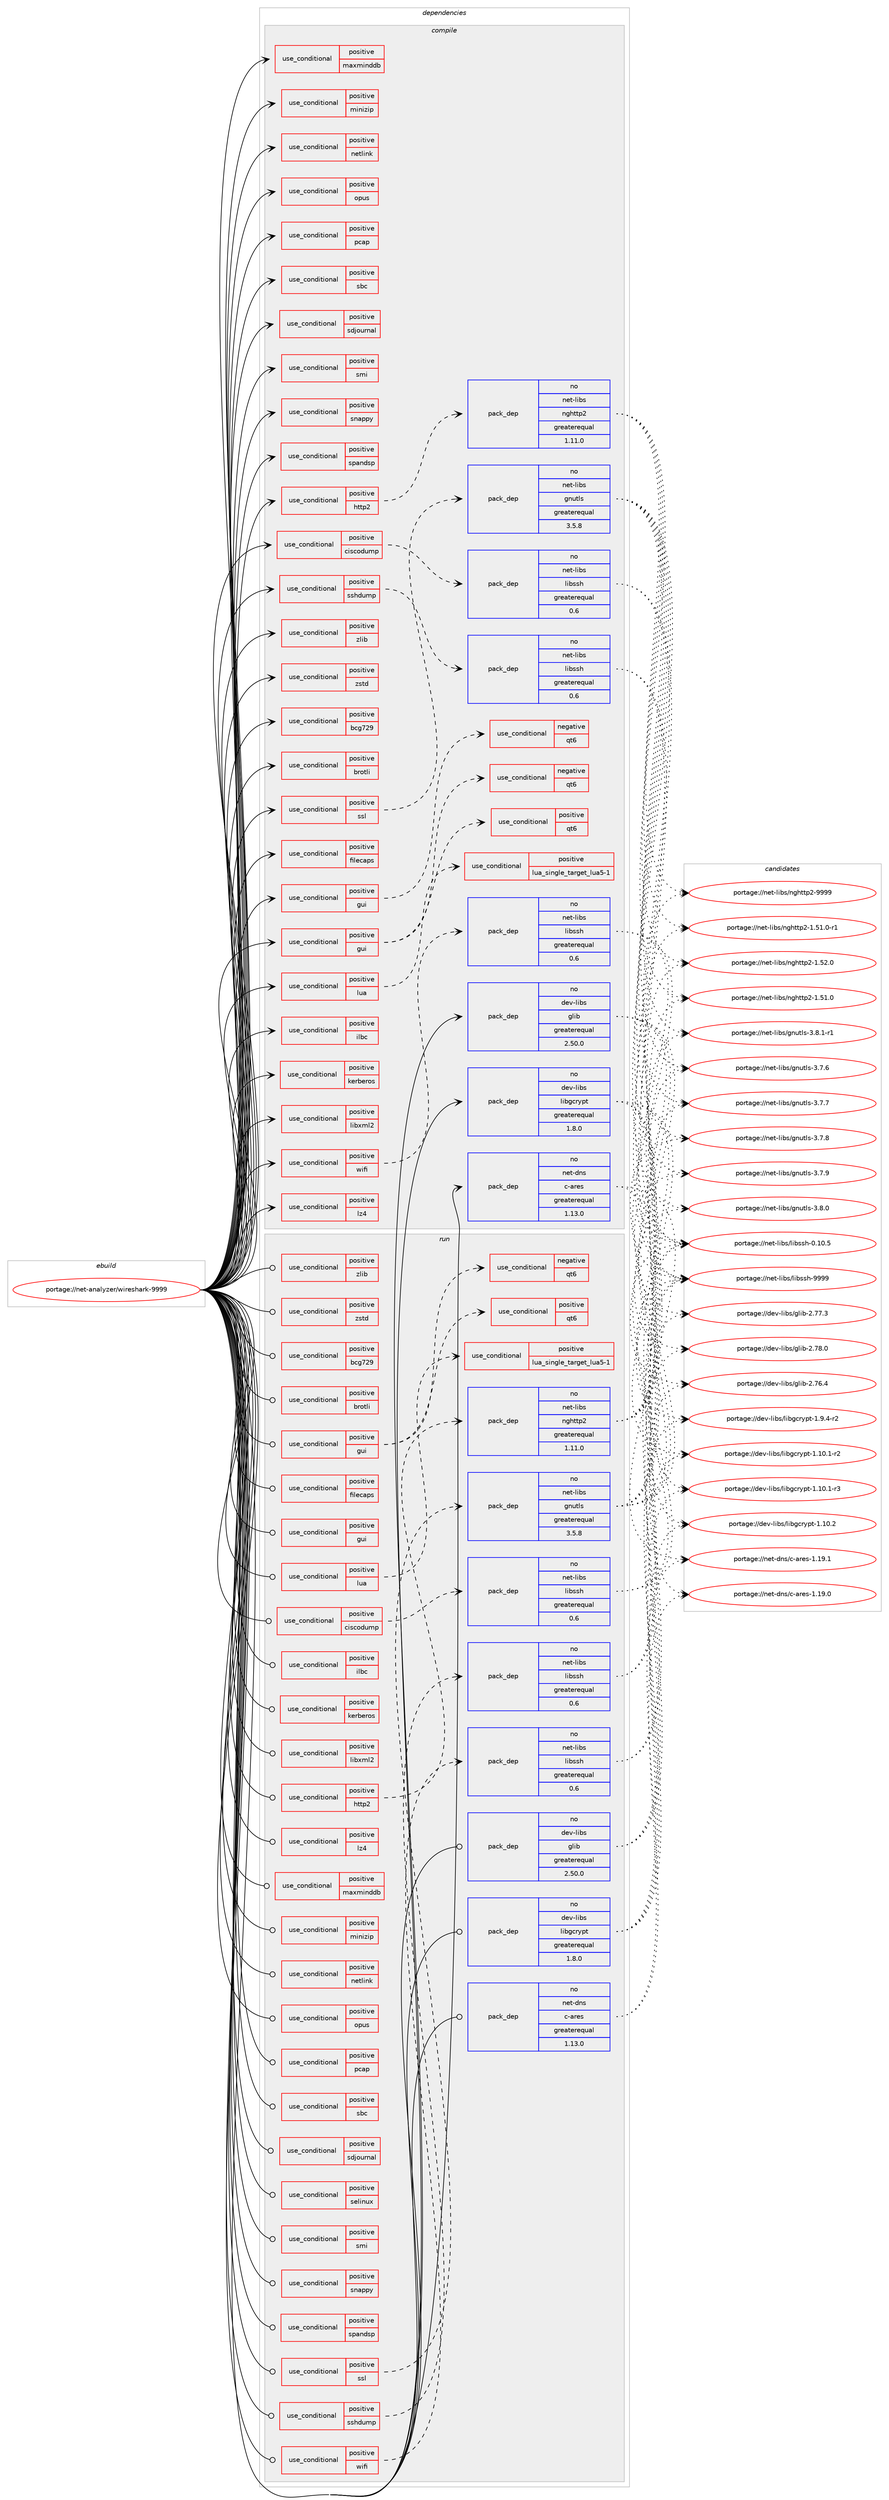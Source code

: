 digraph prolog {

# *************
# Graph options
# *************

newrank=true;
concentrate=true;
compound=true;
graph [rankdir=LR,fontname=Helvetica,fontsize=10,ranksep=1.5];#, ranksep=2.5, nodesep=0.2];
edge  [arrowhead=vee];
node  [fontname=Helvetica,fontsize=10];

# **********
# The ebuild
# **********

subgraph cluster_leftcol {
color=gray;
rank=same;
label=<<i>ebuild</i>>;
id [label="portage://net-analyzer/wireshark-9999", color=red, width=4, href="../net-analyzer/wireshark-9999.svg"];
}

# ****************
# The dependencies
# ****************

subgraph cluster_midcol {
color=gray;
label=<<i>dependencies</i>>;
subgraph cluster_compile {
fillcolor="#eeeeee";
style=filled;
label=<<i>compile</i>>;
subgraph cond1 {
dependency1 [label=<<TABLE BORDER="0" CELLBORDER="1" CELLSPACING="0" CELLPADDING="4"><TR><TD ROWSPAN="3" CELLPADDING="10">use_conditional</TD></TR><TR><TD>positive</TD></TR><TR><TD>bcg729</TD></TR></TABLE>>, shape=none, color=red];
# *** BEGIN UNKNOWN DEPENDENCY TYPE (TODO) ***
# dependency1 -> package_dependency(portage://net-analyzer/wireshark-9999,install,no,media-libs,bcg729,none,[,,],[],[])
# *** END UNKNOWN DEPENDENCY TYPE (TODO) ***

}
id:e -> dependency1:w [weight=20,style="solid",arrowhead="vee"];
subgraph cond2 {
dependency2 [label=<<TABLE BORDER="0" CELLBORDER="1" CELLSPACING="0" CELLPADDING="4"><TR><TD ROWSPAN="3" CELLPADDING="10">use_conditional</TD></TR><TR><TD>positive</TD></TR><TR><TD>brotli</TD></TR></TABLE>>, shape=none, color=red];
# *** BEGIN UNKNOWN DEPENDENCY TYPE (TODO) ***
# dependency2 -> package_dependency(portage://net-analyzer/wireshark-9999,install,no,app-arch,brotli,none,[,,],any_same_slot,[])
# *** END UNKNOWN DEPENDENCY TYPE (TODO) ***

}
id:e -> dependency2:w [weight=20,style="solid",arrowhead="vee"];
subgraph cond3 {
dependency3 [label=<<TABLE BORDER="0" CELLBORDER="1" CELLSPACING="0" CELLPADDING="4"><TR><TD ROWSPAN="3" CELLPADDING="10">use_conditional</TD></TR><TR><TD>positive</TD></TR><TR><TD>ciscodump</TD></TR></TABLE>>, shape=none, color=red];
subgraph pack1 {
dependency4 [label=<<TABLE BORDER="0" CELLBORDER="1" CELLSPACING="0" CELLPADDING="4" WIDTH="220"><TR><TD ROWSPAN="6" CELLPADDING="30">pack_dep</TD></TR><TR><TD WIDTH="110">no</TD></TR><TR><TD>net-libs</TD></TR><TR><TD>libssh</TD></TR><TR><TD>greaterequal</TD></TR><TR><TD>0.6</TD></TR></TABLE>>, shape=none, color=blue];
}
dependency3:e -> dependency4:w [weight=20,style="dashed",arrowhead="vee"];
}
id:e -> dependency3:w [weight=20,style="solid",arrowhead="vee"];
subgraph cond4 {
dependency5 [label=<<TABLE BORDER="0" CELLBORDER="1" CELLSPACING="0" CELLPADDING="4"><TR><TD ROWSPAN="3" CELLPADDING="10">use_conditional</TD></TR><TR><TD>positive</TD></TR><TR><TD>filecaps</TD></TR></TABLE>>, shape=none, color=red];
# *** BEGIN UNKNOWN DEPENDENCY TYPE (TODO) ***
# dependency5 -> package_dependency(portage://net-analyzer/wireshark-9999,install,no,sys-libs,libcap,none,[,,],[],[])
# *** END UNKNOWN DEPENDENCY TYPE (TODO) ***

}
id:e -> dependency5:w [weight=20,style="solid",arrowhead="vee"];
subgraph cond5 {
dependency6 [label=<<TABLE BORDER="0" CELLBORDER="1" CELLSPACING="0" CELLPADDING="4"><TR><TD ROWSPAN="3" CELLPADDING="10">use_conditional</TD></TR><TR><TD>positive</TD></TR><TR><TD>gui</TD></TR></TABLE>>, shape=none, color=red];
subgraph cond6 {
dependency7 [label=<<TABLE BORDER="0" CELLBORDER="1" CELLSPACING="0" CELLPADDING="4"><TR><TD ROWSPAN="3" CELLPADDING="10">use_conditional</TD></TR><TR><TD>negative</TD></TR><TR><TD>qt6</TD></TR></TABLE>>, shape=none, color=red];
# *** BEGIN UNKNOWN DEPENDENCY TYPE (TODO) ***
# dependency7 -> package_dependency(portage://net-analyzer/wireshark-9999,install,no,dev-qt,qtdeclarative,none,[,,],[slot(5)],[])
# *** END UNKNOWN DEPENDENCY TYPE (TODO) ***

}
dependency6:e -> dependency7:w [weight=20,style="dashed",arrowhead="vee"];
}
id:e -> dependency6:w [weight=20,style="solid",arrowhead="vee"];
subgraph cond7 {
dependency8 [label=<<TABLE BORDER="0" CELLBORDER="1" CELLSPACING="0" CELLPADDING="4"><TR><TD ROWSPAN="3" CELLPADDING="10">use_conditional</TD></TR><TR><TD>positive</TD></TR><TR><TD>gui</TD></TR></TABLE>>, shape=none, color=red];
# *** BEGIN UNKNOWN DEPENDENCY TYPE (TODO) ***
# dependency8 -> package_dependency(portage://net-analyzer/wireshark-9999,install,no,x11-misc,xdg-utils,none,[,,],[],[])
# *** END UNKNOWN DEPENDENCY TYPE (TODO) ***

subgraph cond8 {
dependency9 [label=<<TABLE BORDER="0" CELLBORDER="1" CELLSPACING="0" CELLPADDING="4"><TR><TD ROWSPAN="3" CELLPADDING="10">use_conditional</TD></TR><TR><TD>positive</TD></TR><TR><TD>qt6</TD></TR></TABLE>>, shape=none, color=red];
# *** BEGIN UNKNOWN DEPENDENCY TYPE (TODO) ***
# dependency9 -> package_dependency(portage://net-analyzer/wireshark-9999,install,no,dev-qt,qtbase,none,[,,],[slot(6)],[use(enable(concurrent),none),use(enable(dbus),none),use(enable(gui),none),use(enable(widgets),none)])
# *** END UNKNOWN DEPENDENCY TYPE (TODO) ***

# *** BEGIN UNKNOWN DEPENDENCY TYPE (TODO) ***
# dependency9 -> package_dependency(portage://net-analyzer/wireshark-9999,install,no,dev-qt,qt5compat,none,[,,],[slot(6)],[])
# *** END UNKNOWN DEPENDENCY TYPE (TODO) ***

# *** BEGIN UNKNOWN DEPENDENCY TYPE (TODO) ***
# dependency9 -> package_dependency(portage://net-analyzer/wireshark-9999,install,no,dev-qt,qtmultimedia,none,[,,],[slot(6)],[])
# *** END UNKNOWN DEPENDENCY TYPE (TODO) ***

}
dependency8:e -> dependency9:w [weight=20,style="dashed",arrowhead="vee"];
subgraph cond9 {
dependency10 [label=<<TABLE BORDER="0" CELLBORDER="1" CELLSPACING="0" CELLPADDING="4"><TR><TD ROWSPAN="3" CELLPADDING="10">use_conditional</TD></TR><TR><TD>negative</TD></TR><TR><TD>qt6</TD></TR></TABLE>>, shape=none, color=red];
# *** BEGIN UNKNOWN DEPENDENCY TYPE (TODO) ***
# dependency10 -> package_dependency(portage://net-analyzer/wireshark-9999,install,no,dev-qt,qtcore,none,[,,],[slot(5)],[])
# *** END UNKNOWN DEPENDENCY TYPE (TODO) ***

# *** BEGIN UNKNOWN DEPENDENCY TYPE (TODO) ***
# dependency10 -> package_dependency(portage://net-analyzer/wireshark-9999,install,no,dev-qt,qtconcurrent,none,[,,],[slot(5)],[])
# *** END UNKNOWN DEPENDENCY TYPE (TODO) ***

# *** BEGIN UNKNOWN DEPENDENCY TYPE (TODO) ***
# dependency10 -> package_dependency(portage://net-analyzer/wireshark-9999,install,no,dev-qt,qtgui,none,[,,],[slot(5)],[])
# *** END UNKNOWN DEPENDENCY TYPE (TODO) ***

# *** BEGIN UNKNOWN DEPENDENCY TYPE (TODO) ***
# dependency10 -> package_dependency(portage://net-analyzer/wireshark-9999,install,no,dev-qt,qtmultimedia,none,[,,],[slot(5)],[])
# *** END UNKNOWN DEPENDENCY TYPE (TODO) ***

# *** BEGIN UNKNOWN DEPENDENCY TYPE (TODO) ***
# dependency10 -> package_dependency(portage://net-analyzer/wireshark-9999,install,no,dev-qt,qtprintsupport,none,[,,],[slot(5)],[])
# *** END UNKNOWN DEPENDENCY TYPE (TODO) ***

# *** BEGIN UNKNOWN DEPENDENCY TYPE (TODO) ***
# dependency10 -> package_dependency(portage://net-analyzer/wireshark-9999,install,no,dev-qt,qtwidgets,none,[,,],[slot(5)],[])
# *** END UNKNOWN DEPENDENCY TYPE (TODO) ***

}
dependency8:e -> dependency10:w [weight=20,style="dashed",arrowhead="vee"];
}
id:e -> dependency8:w [weight=20,style="solid",arrowhead="vee"];
subgraph cond10 {
dependency11 [label=<<TABLE BORDER="0" CELLBORDER="1" CELLSPACING="0" CELLPADDING="4"><TR><TD ROWSPAN="3" CELLPADDING="10">use_conditional</TD></TR><TR><TD>positive</TD></TR><TR><TD>http2</TD></TR></TABLE>>, shape=none, color=red];
subgraph pack2 {
dependency12 [label=<<TABLE BORDER="0" CELLBORDER="1" CELLSPACING="0" CELLPADDING="4" WIDTH="220"><TR><TD ROWSPAN="6" CELLPADDING="30">pack_dep</TD></TR><TR><TD WIDTH="110">no</TD></TR><TR><TD>net-libs</TD></TR><TR><TD>nghttp2</TD></TR><TR><TD>greaterequal</TD></TR><TR><TD>1.11.0</TD></TR></TABLE>>, shape=none, color=blue];
}
dependency11:e -> dependency12:w [weight=20,style="dashed",arrowhead="vee"];
}
id:e -> dependency11:w [weight=20,style="solid",arrowhead="vee"];
subgraph cond11 {
dependency13 [label=<<TABLE BORDER="0" CELLBORDER="1" CELLSPACING="0" CELLPADDING="4"><TR><TD ROWSPAN="3" CELLPADDING="10">use_conditional</TD></TR><TR><TD>positive</TD></TR><TR><TD>ilbc</TD></TR></TABLE>>, shape=none, color=red];
# *** BEGIN UNKNOWN DEPENDENCY TYPE (TODO) ***
# dependency13 -> package_dependency(portage://net-analyzer/wireshark-9999,install,no,media-libs,libilbc,none,[,,],any_same_slot,[])
# *** END UNKNOWN DEPENDENCY TYPE (TODO) ***

}
id:e -> dependency13:w [weight=20,style="solid",arrowhead="vee"];
subgraph cond12 {
dependency14 [label=<<TABLE BORDER="0" CELLBORDER="1" CELLSPACING="0" CELLPADDING="4"><TR><TD ROWSPAN="3" CELLPADDING="10">use_conditional</TD></TR><TR><TD>positive</TD></TR><TR><TD>kerberos</TD></TR></TABLE>>, shape=none, color=red];
# *** BEGIN UNKNOWN DEPENDENCY TYPE (TODO) ***
# dependency14 -> package_dependency(portage://net-analyzer/wireshark-9999,install,no,virtual,krb5,none,[,,],[],[])
# *** END UNKNOWN DEPENDENCY TYPE (TODO) ***

}
id:e -> dependency14:w [weight=20,style="solid",arrowhead="vee"];
subgraph cond13 {
dependency15 [label=<<TABLE BORDER="0" CELLBORDER="1" CELLSPACING="0" CELLPADDING="4"><TR><TD ROWSPAN="3" CELLPADDING="10">use_conditional</TD></TR><TR><TD>positive</TD></TR><TR><TD>libxml2</TD></TR></TABLE>>, shape=none, color=red];
# *** BEGIN UNKNOWN DEPENDENCY TYPE (TODO) ***
# dependency15 -> package_dependency(portage://net-analyzer/wireshark-9999,install,no,dev-libs,libxml2,none,[,,],[],[])
# *** END UNKNOWN DEPENDENCY TYPE (TODO) ***

}
id:e -> dependency15:w [weight=20,style="solid",arrowhead="vee"];
subgraph cond14 {
dependency16 [label=<<TABLE BORDER="0" CELLBORDER="1" CELLSPACING="0" CELLPADDING="4"><TR><TD ROWSPAN="3" CELLPADDING="10">use_conditional</TD></TR><TR><TD>positive</TD></TR><TR><TD>lua</TD></TR></TABLE>>, shape=none, color=red];
subgraph cond15 {
dependency17 [label=<<TABLE BORDER="0" CELLBORDER="1" CELLSPACING="0" CELLPADDING="4"><TR><TD ROWSPAN="3" CELLPADDING="10">use_conditional</TD></TR><TR><TD>positive</TD></TR><TR><TD>lua_single_target_lua5-1</TD></TR></TABLE>>, shape=none, color=red];
# *** BEGIN UNKNOWN DEPENDENCY TYPE (TODO) ***
# dependency17 -> package_dependency(portage://net-analyzer/wireshark-9999,install,no,dev-lang,lua,none,[,,],[slot(5.1)],[])
# *** END UNKNOWN DEPENDENCY TYPE (TODO) ***

}
dependency16:e -> dependency17:w [weight=20,style="dashed",arrowhead="vee"];
}
id:e -> dependency16:w [weight=20,style="solid",arrowhead="vee"];
subgraph cond16 {
dependency18 [label=<<TABLE BORDER="0" CELLBORDER="1" CELLSPACING="0" CELLPADDING="4"><TR><TD ROWSPAN="3" CELLPADDING="10">use_conditional</TD></TR><TR><TD>positive</TD></TR><TR><TD>lz4</TD></TR></TABLE>>, shape=none, color=red];
# *** BEGIN UNKNOWN DEPENDENCY TYPE (TODO) ***
# dependency18 -> package_dependency(portage://net-analyzer/wireshark-9999,install,no,app-arch,lz4,none,[,,],any_same_slot,[])
# *** END UNKNOWN DEPENDENCY TYPE (TODO) ***

}
id:e -> dependency18:w [weight=20,style="solid",arrowhead="vee"];
subgraph cond17 {
dependency19 [label=<<TABLE BORDER="0" CELLBORDER="1" CELLSPACING="0" CELLPADDING="4"><TR><TD ROWSPAN="3" CELLPADDING="10">use_conditional</TD></TR><TR><TD>positive</TD></TR><TR><TD>maxminddb</TD></TR></TABLE>>, shape=none, color=red];
# *** BEGIN UNKNOWN DEPENDENCY TYPE (TODO) ***
# dependency19 -> package_dependency(portage://net-analyzer/wireshark-9999,install,no,dev-libs,libmaxminddb,none,[,,],any_same_slot,[])
# *** END UNKNOWN DEPENDENCY TYPE (TODO) ***

}
id:e -> dependency19:w [weight=20,style="solid",arrowhead="vee"];
subgraph cond18 {
dependency20 [label=<<TABLE BORDER="0" CELLBORDER="1" CELLSPACING="0" CELLPADDING="4"><TR><TD ROWSPAN="3" CELLPADDING="10">use_conditional</TD></TR><TR><TD>positive</TD></TR><TR><TD>minizip</TD></TR></TABLE>>, shape=none, color=red];
# *** BEGIN UNKNOWN DEPENDENCY TYPE (TODO) ***
# dependency20 -> package_dependency(portage://net-analyzer/wireshark-9999,install,no,sys-libs,zlib,none,[,,],[],[use(enable(minizip),none)])
# *** END UNKNOWN DEPENDENCY TYPE (TODO) ***

}
id:e -> dependency20:w [weight=20,style="solid",arrowhead="vee"];
subgraph cond19 {
dependency21 [label=<<TABLE BORDER="0" CELLBORDER="1" CELLSPACING="0" CELLPADDING="4"><TR><TD ROWSPAN="3" CELLPADDING="10">use_conditional</TD></TR><TR><TD>positive</TD></TR><TR><TD>netlink</TD></TR></TABLE>>, shape=none, color=red];
# *** BEGIN UNKNOWN DEPENDENCY TYPE (TODO) ***
# dependency21 -> package_dependency(portage://net-analyzer/wireshark-9999,install,no,dev-libs,libnl,none,[,,],[slot(3)],[])
# *** END UNKNOWN DEPENDENCY TYPE (TODO) ***

}
id:e -> dependency21:w [weight=20,style="solid",arrowhead="vee"];
subgraph cond20 {
dependency22 [label=<<TABLE BORDER="0" CELLBORDER="1" CELLSPACING="0" CELLPADDING="4"><TR><TD ROWSPAN="3" CELLPADDING="10">use_conditional</TD></TR><TR><TD>positive</TD></TR><TR><TD>opus</TD></TR></TABLE>>, shape=none, color=red];
# *** BEGIN UNKNOWN DEPENDENCY TYPE (TODO) ***
# dependency22 -> package_dependency(portage://net-analyzer/wireshark-9999,install,no,media-libs,opus,none,[,,],[],[])
# *** END UNKNOWN DEPENDENCY TYPE (TODO) ***

}
id:e -> dependency22:w [weight=20,style="solid",arrowhead="vee"];
subgraph cond21 {
dependency23 [label=<<TABLE BORDER="0" CELLBORDER="1" CELLSPACING="0" CELLPADDING="4"><TR><TD ROWSPAN="3" CELLPADDING="10">use_conditional</TD></TR><TR><TD>positive</TD></TR><TR><TD>pcap</TD></TR></TABLE>>, shape=none, color=red];
# *** BEGIN UNKNOWN DEPENDENCY TYPE (TODO) ***
# dependency23 -> package_dependency(portage://net-analyzer/wireshark-9999,install,no,net-libs,libpcap,none,[,,],[],[])
# *** END UNKNOWN DEPENDENCY TYPE (TODO) ***

}
id:e -> dependency23:w [weight=20,style="solid",arrowhead="vee"];
subgraph cond22 {
dependency24 [label=<<TABLE BORDER="0" CELLBORDER="1" CELLSPACING="0" CELLPADDING="4"><TR><TD ROWSPAN="3" CELLPADDING="10">use_conditional</TD></TR><TR><TD>positive</TD></TR><TR><TD>sbc</TD></TR></TABLE>>, shape=none, color=red];
# *** BEGIN UNKNOWN DEPENDENCY TYPE (TODO) ***
# dependency24 -> package_dependency(portage://net-analyzer/wireshark-9999,install,no,media-libs,sbc,none,[,,],[],[])
# *** END UNKNOWN DEPENDENCY TYPE (TODO) ***

}
id:e -> dependency24:w [weight=20,style="solid",arrowhead="vee"];
subgraph cond23 {
dependency25 [label=<<TABLE BORDER="0" CELLBORDER="1" CELLSPACING="0" CELLPADDING="4"><TR><TD ROWSPAN="3" CELLPADDING="10">use_conditional</TD></TR><TR><TD>positive</TD></TR><TR><TD>sdjournal</TD></TR></TABLE>>, shape=none, color=red];
# *** BEGIN UNKNOWN DEPENDENCY TYPE (TODO) ***
# dependency25 -> package_dependency(portage://net-analyzer/wireshark-9999,install,no,sys-apps,systemd,none,[,,],any_same_slot,[])
# *** END UNKNOWN DEPENDENCY TYPE (TODO) ***

}
id:e -> dependency25:w [weight=20,style="solid",arrowhead="vee"];
subgraph cond24 {
dependency26 [label=<<TABLE BORDER="0" CELLBORDER="1" CELLSPACING="0" CELLPADDING="4"><TR><TD ROWSPAN="3" CELLPADDING="10">use_conditional</TD></TR><TR><TD>positive</TD></TR><TR><TD>smi</TD></TR></TABLE>>, shape=none, color=red];
# *** BEGIN UNKNOWN DEPENDENCY TYPE (TODO) ***
# dependency26 -> package_dependency(portage://net-analyzer/wireshark-9999,install,no,net-libs,libsmi,none,[,,],[],[])
# *** END UNKNOWN DEPENDENCY TYPE (TODO) ***

}
id:e -> dependency26:w [weight=20,style="solid",arrowhead="vee"];
subgraph cond25 {
dependency27 [label=<<TABLE BORDER="0" CELLBORDER="1" CELLSPACING="0" CELLPADDING="4"><TR><TD ROWSPAN="3" CELLPADDING="10">use_conditional</TD></TR><TR><TD>positive</TD></TR><TR><TD>snappy</TD></TR></TABLE>>, shape=none, color=red];
# *** BEGIN UNKNOWN DEPENDENCY TYPE (TODO) ***
# dependency27 -> package_dependency(portage://net-analyzer/wireshark-9999,install,no,app-arch,snappy,none,[,,],any_same_slot,[])
# *** END UNKNOWN DEPENDENCY TYPE (TODO) ***

}
id:e -> dependency27:w [weight=20,style="solid",arrowhead="vee"];
subgraph cond26 {
dependency28 [label=<<TABLE BORDER="0" CELLBORDER="1" CELLSPACING="0" CELLPADDING="4"><TR><TD ROWSPAN="3" CELLPADDING="10">use_conditional</TD></TR><TR><TD>positive</TD></TR><TR><TD>spandsp</TD></TR></TABLE>>, shape=none, color=red];
# *** BEGIN UNKNOWN DEPENDENCY TYPE (TODO) ***
# dependency28 -> package_dependency(portage://net-analyzer/wireshark-9999,install,no,media-libs,spandsp,none,[,,],any_same_slot,[])
# *** END UNKNOWN DEPENDENCY TYPE (TODO) ***

}
id:e -> dependency28:w [weight=20,style="solid",arrowhead="vee"];
subgraph cond27 {
dependency29 [label=<<TABLE BORDER="0" CELLBORDER="1" CELLSPACING="0" CELLPADDING="4"><TR><TD ROWSPAN="3" CELLPADDING="10">use_conditional</TD></TR><TR><TD>positive</TD></TR><TR><TD>sshdump</TD></TR></TABLE>>, shape=none, color=red];
subgraph pack3 {
dependency30 [label=<<TABLE BORDER="0" CELLBORDER="1" CELLSPACING="0" CELLPADDING="4" WIDTH="220"><TR><TD ROWSPAN="6" CELLPADDING="30">pack_dep</TD></TR><TR><TD WIDTH="110">no</TD></TR><TR><TD>net-libs</TD></TR><TR><TD>libssh</TD></TR><TR><TD>greaterequal</TD></TR><TR><TD>0.6</TD></TR></TABLE>>, shape=none, color=blue];
}
dependency29:e -> dependency30:w [weight=20,style="dashed",arrowhead="vee"];
}
id:e -> dependency29:w [weight=20,style="solid",arrowhead="vee"];
subgraph cond28 {
dependency31 [label=<<TABLE BORDER="0" CELLBORDER="1" CELLSPACING="0" CELLPADDING="4"><TR><TD ROWSPAN="3" CELLPADDING="10">use_conditional</TD></TR><TR><TD>positive</TD></TR><TR><TD>ssl</TD></TR></TABLE>>, shape=none, color=red];
subgraph pack4 {
dependency32 [label=<<TABLE BORDER="0" CELLBORDER="1" CELLSPACING="0" CELLPADDING="4" WIDTH="220"><TR><TD ROWSPAN="6" CELLPADDING="30">pack_dep</TD></TR><TR><TD WIDTH="110">no</TD></TR><TR><TD>net-libs</TD></TR><TR><TD>gnutls</TD></TR><TR><TD>greaterequal</TD></TR><TR><TD>3.5.8</TD></TR></TABLE>>, shape=none, color=blue];
}
dependency31:e -> dependency32:w [weight=20,style="dashed",arrowhead="vee"];
}
id:e -> dependency31:w [weight=20,style="solid",arrowhead="vee"];
subgraph cond29 {
dependency33 [label=<<TABLE BORDER="0" CELLBORDER="1" CELLSPACING="0" CELLPADDING="4"><TR><TD ROWSPAN="3" CELLPADDING="10">use_conditional</TD></TR><TR><TD>positive</TD></TR><TR><TD>wifi</TD></TR></TABLE>>, shape=none, color=red];
subgraph pack5 {
dependency34 [label=<<TABLE BORDER="0" CELLBORDER="1" CELLSPACING="0" CELLPADDING="4" WIDTH="220"><TR><TD ROWSPAN="6" CELLPADDING="30">pack_dep</TD></TR><TR><TD WIDTH="110">no</TD></TR><TR><TD>net-libs</TD></TR><TR><TD>libssh</TD></TR><TR><TD>greaterequal</TD></TR><TR><TD>0.6</TD></TR></TABLE>>, shape=none, color=blue];
}
dependency33:e -> dependency34:w [weight=20,style="dashed",arrowhead="vee"];
}
id:e -> dependency33:w [weight=20,style="solid",arrowhead="vee"];
subgraph cond30 {
dependency35 [label=<<TABLE BORDER="0" CELLBORDER="1" CELLSPACING="0" CELLPADDING="4"><TR><TD ROWSPAN="3" CELLPADDING="10">use_conditional</TD></TR><TR><TD>positive</TD></TR><TR><TD>zlib</TD></TR></TABLE>>, shape=none, color=red];
# *** BEGIN UNKNOWN DEPENDENCY TYPE (TODO) ***
# dependency35 -> package_dependency(portage://net-analyzer/wireshark-9999,install,no,sys-libs,zlib,none,[,,],[],[])
# *** END UNKNOWN DEPENDENCY TYPE (TODO) ***

}
id:e -> dependency35:w [weight=20,style="solid",arrowhead="vee"];
subgraph cond31 {
dependency36 [label=<<TABLE BORDER="0" CELLBORDER="1" CELLSPACING="0" CELLPADDING="4"><TR><TD ROWSPAN="3" CELLPADDING="10">use_conditional</TD></TR><TR><TD>positive</TD></TR><TR><TD>zstd</TD></TR></TABLE>>, shape=none, color=red];
# *** BEGIN UNKNOWN DEPENDENCY TYPE (TODO) ***
# dependency36 -> package_dependency(portage://net-analyzer/wireshark-9999,install,no,app-arch,zstd,none,[,,],any_same_slot,[])
# *** END UNKNOWN DEPENDENCY TYPE (TODO) ***

}
id:e -> dependency36:w [weight=20,style="solid",arrowhead="vee"];
# *** BEGIN UNKNOWN DEPENDENCY TYPE (TODO) ***
# id -> package_dependency(portage://net-analyzer/wireshark-9999,install,no,acct-group,pcap,none,[,,],[],[])
# *** END UNKNOWN DEPENDENCY TYPE (TODO) ***

subgraph pack6 {
dependency37 [label=<<TABLE BORDER="0" CELLBORDER="1" CELLSPACING="0" CELLPADDING="4" WIDTH="220"><TR><TD ROWSPAN="6" CELLPADDING="30">pack_dep</TD></TR><TR><TD WIDTH="110">no</TD></TR><TR><TD>dev-libs</TD></TR><TR><TD>glib</TD></TR><TR><TD>greaterequal</TD></TR><TR><TD>2.50.0</TD></TR></TABLE>>, shape=none, color=blue];
}
id:e -> dependency37:w [weight=20,style="solid",arrowhead="vee"];
subgraph pack7 {
dependency38 [label=<<TABLE BORDER="0" CELLBORDER="1" CELLSPACING="0" CELLPADDING="4" WIDTH="220"><TR><TD ROWSPAN="6" CELLPADDING="30">pack_dep</TD></TR><TR><TD WIDTH="110">no</TD></TR><TR><TD>dev-libs</TD></TR><TR><TD>libgcrypt</TD></TR><TR><TD>greaterequal</TD></TR><TR><TD>1.8.0</TD></TR></TABLE>>, shape=none, color=blue];
}
id:e -> dependency38:w [weight=20,style="solid",arrowhead="vee"];
# *** BEGIN UNKNOWN DEPENDENCY TYPE (TODO) ***
# id -> package_dependency(portage://net-analyzer/wireshark-9999,install,no,dev-libs,libpcre2,none,[,,],[],[])
# *** END UNKNOWN DEPENDENCY TYPE (TODO) ***

# *** BEGIN UNKNOWN DEPENDENCY TYPE (TODO) ***
# id -> package_dependency(portage://net-analyzer/wireshark-9999,install,no,media-libs,speexdsp,none,[,,],[],[])
# *** END UNKNOWN DEPENDENCY TYPE (TODO) ***

subgraph pack8 {
dependency39 [label=<<TABLE BORDER="0" CELLBORDER="1" CELLSPACING="0" CELLPADDING="4" WIDTH="220"><TR><TD ROWSPAN="6" CELLPADDING="30">pack_dep</TD></TR><TR><TD WIDTH="110">no</TD></TR><TR><TD>net-dns</TD></TR><TR><TD>c-ares</TD></TR><TR><TD>greaterequal</TD></TR><TR><TD>1.13.0</TD></TR></TABLE>>, shape=none, color=blue];
}
id:e -> dependency39:w [weight=20,style="solid",arrowhead="vee"];
}
subgraph cluster_compileandrun {
fillcolor="#eeeeee";
style=filled;
label=<<i>compile and run</i>>;
}
subgraph cluster_run {
fillcolor="#eeeeee";
style=filled;
label=<<i>run</i>>;
subgraph cond32 {
dependency40 [label=<<TABLE BORDER="0" CELLBORDER="1" CELLSPACING="0" CELLPADDING="4"><TR><TD ROWSPAN="3" CELLPADDING="10">use_conditional</TD></TR><TR><TD>positive</TD></TR><TR><TD>bcg729</TD></TR></TABLE>>, shape=none, color=red];
# *** BEGIN UNKNOWN DEPENDENCY TYPE (TODO) ***
# dependency40 -> package_dependency(portage://net-analyzer/wireshark-9999,run,no,media-libs,bcg729,none,[,,],[],[])
# *** END UNKNOWN DEPENDENCY TYPE (TODO) ***

}
id:e -> dependency40:w [weight=20,style="solid",arrowhead="odot"];
subgraph cond33 {
dependency41 [label=<<TABLE BORDER="0" CELLBORDER="1" CELLSPACING="0" CELLPADDING="4"><TR><TD ROWSPAN="3" CELLPADDING="10">use_conditional</TD></TR><TR><TD>positive</TD></TR><TR><TD>brotli</TD></TR></TABLE>>, shape=none, color=red];
# *** BEGIN UNKNOWN DEPENDENCY TYPE (TODO) ***
# dependency41 -> package_dependency(portage://net-analyzer/wireshark-9999,run,no,app-arch,brotli,none,[,,],any_same_slot,[])
# *** END UNKNOWN DEPENDENCY TYPE (TODO) ***

}
id:e -> dependency41:w [weight=20,style="solid",arrowhead="odot"];
subgraph cond34 {
dependency42 [label=<<TABLE BORDER="0" CELLBORDER="1" CELLSPACING="0" CELLPADDING="4"><TR><TD ROWSPAN="3" CELLPADDING="10">use_conditional</TD></TR><TR><TD>positive</TD></TR><TR><TD>ciscodump</TD></TR></TABLE>>, shape=none, color=red];
subgraph pack9 {
dependency43 [label=<<TABLE BORDER="0" CELLBORDER="1" CELLSPACING="0" CELLPADDING="4" WIDTH="220"><TR><TD ROWSPAN="6" CELLPADDING="30">pack_dep</TD></TR><TR><TD WIDTH="110">no</TD></TR><TR><TD>net-libs</TD></TR><TR><TD>libssh</TD></TR><TR><TD>greaterequal</TD></TR><TR><TD>0.6</TD></TR></TABLE>>, shape=none, color=blue];
}
dependency42:e -> dependency43:w [weight=20,style="dashed",arrowhead="vee"];
}
id:e -> dependency42:w [weight=20,style="solid",arrowhead="odot"];
subgraph cond35 {
dependency44 [label=<<TABLE BORDER="0" CELLBORDER="1" CELLSPACING="0" CELLPADDING="4"><TR><TD ROWSPAN="3" CELLPADDING="10">use_conditional</TD></TR><TR><TD>positive</TD></TR><TR><TD>filecaps</TD></TR></TABLE>>, shape=none, color=red];
# *** BEGIN UNKNOWN DEPENDENCY TYPE (TODO) ***
# dependency44 -> package_dependency(portage://net-analyzer/wireshark-9999,run,no,sys-libs,libcap,none,[,,],[],[])
# *** END UNKNOWN DEPENDENCY TYPE (TODO) ***

}
id:e -> dependency44:w [weight=20,style="solid",arrowhead="odot"];
subgraph cond36 {
dependency45 [label=<<TABLE BORDER="0" CELLBORDER="1" CELLSPACING="0" CELLPADDING="4"><TR><TD ROWSPAN="3" CELLPADDING="10">use_conditional</TD></TR><TR><TD>positive</TD></TR><TR><TD>gui</TD></TR></TABLE>>, shape=none, color=red];
# *** BEGIN UNKNOWN DEPENDENCY TYPE (TODO) ***
# dependency45 -> package_dependency(portage://net-analyzer/wireshark-9999,run,no,virtual,freedesktop-icon-theme,none,[,,],[],[])
# *** END UNKNOWN DEPENDENCY TYPE (TODO) ***

}
id:e -> dependency45:w [weight=20,style="solid",arrowhead="odot"];
subgraph cond37 {
dependency46 [label=<<TABLE BORDER="0" CELLBORDER="1" CELLSPACING="0" CELLPADDING="4"><TR><TD ROWSPAN="3" CELLPADDING="10">use_conditional</TD></TR><TR><TD>positive</TD></TR><TR><TD>gui</TD></TR></TABLE>>, shape=none, color=red];
# *** BEGIN UNKNOWN DEPENDENCY TYPE (TODO) ***
# dependency46 -> package_dependency(portage://net-analyzer/wireshark-9999,run,no,x11-misc,xdg-utils,none,[,,],[],[])
# *** END UNKNOWN DEPENDENCY TYPE (TODO) ***

subgraph cond38 {
dependency47 [label=<<TABLE BORDER="0" CELLBORDER="1" CELLSPACING="0" CELLPADDING="4"><TR><TD ROWSPAN="3" CELLPADDING="10">use_conditional</TD></TR><TR><TD>positive</TD></TR><TR><TD>qt6</TD></TR></TABLE>>, shape=none, color=red];
# *** BEGIN UNKNOWN DEPENDENCY TYPE (TODO) ***
# dependency47 -> package_dependency(portage://net-analyzer/wireshark-9999,run,no,dev-qt,qtbase,none,[,,],[slot(6)],[use(enable(concurrent),none),use(enable(dbus),none),use(enable(gui),none),use(enable(widgets),none)])
# *** END UNKNOWN DEPENDENCY TYPE (TODO) ***

# *** BEGIN UNKNOWN DEPENDENCY TYPE (TODO) ***
# dependency47 -> package_dependency(portage://net-analyzer/wireshark-9999,run,no,dev-qt,qt5compat,none,[,,],[slot(6)],[])
# *** END UNKNOWN DEPENDENCY TYPE (TODO) ***

# *** BEGIN UNKNOWN DEPENDENCY TYPE (TODO) ***
# dependency47 -> package_dependency(portage://net-analyzer/wireshark-9999,run,no,dev-qt,qtmultimedia,none,[,,],[slot(6)],[])
# *** END UNKNOWN DEPENDENCY TYPE (TODO) ***

}
dependency46:e -> dependency47:w [weight=20,style="dashed",arrowhead="vee"];
subgraph cond39 {
dependency48 [label=<<TABLE BORDER="0" CELLBORDER="1" CELLSPACING="0" CELLPADDING="4"><TR><TD ROWSPAN="3" CELLPADDING="10">use_conditional</TD></TR><TR><TD>negative</TD></TR><TR><TD>qt6</TD></TR></TABLE>>, shape=none, color=red];
# *** BEGIN UNKNOWN DEPENDENCY TYPE (TODO) ***
# dependency48 -> package_dependency(portage://net-analyzer/wireshark-9999,run,no,dev-qt,qtcore,none,[,,],[slot(5)],[])
# *** END UNKNOWN DEPENDENCY TYPE (TODO) ***

# *** BEGIN UNKNOWN DEPENDENCY TYPE (TODO) ***
# dependency48 -> package_dependency(portage://net-analyzer/wireshark-9999,run,no,dev-qt,qtconcurrent,none,[,,],[slot(5)],[])
# *** END UNKNOWN DEPENDENCY TYPE (TODO) ***

# *** BEGIN UNKNOWN DEPENDENCY TYPE (TODO) ***
# dependency48 -> package_dependency(portage://net-analyzer/wireshark-9999,run,no,dev-qt,qtgui,none,[,,],[slot(5)],[])
# *** END UNKNOWN DEPENDENCY TYPE (TODO) ***

# *** BEGIN UNKNOWN DEPENDENCY TYPE (TODO) ***
# dependency48 -> package_dependency(portage://net-analyzer/wireshark-9999,run,no,dev-qt,qtmultimedia,none,[,,],[slot(5)],[])
# *** END UNKNOWN DEPENDENCY TYPE (TODO) ***

# *** BEGIN UNKNOWN DEPENDENCY TYPE (TODO) ***
# dependency48 -> package_dependency(portage://net-analyzer/wireshark-9999,run,no,dev-qt,qtprintsupport,none,[,,],[slot(5)],[])
# *** END UNKNOWN DEPENDENCY TYPE (TODO) ***

# *** BEGIN UNKNOWN DEPENDENCY TYPE (TODO) ***
# dependency48 -> package_dependency(portage://net-analyzer/wireshark-9999,run,no,dev-qt,qtwidgets,none,[,,],[slot(5)],[])
# *** END UNKNOWN DEPENDENCY TYPE (TODO) ***

}
dependency46:e -> dependency48:w [weight=20,style="dashed",arrowhead="vee"];
}
id:e -> dependency46:w [weight=20,style="solid",arrowhead="odot"];
subgraph cond40 {
dependency49 [label=<<TABLE BORDER="0" CELLBORDER="1" CELLSPACING="0" CELLPADDING="4"><TR><TD ROWSPAN="3" CELLPADDING="10">use_conditional</TD></TR><TR><TD>positive</TD></TR><TR><TD>http2</TD></TR></TABLE>>, shape=none, color=red];
subgraph pack10 {
dependency50 [label=<<TABLE BORDER="0" CELLBORDER="1" CELLSPACING="0" CELLPADDING="4" WIDTH="220"><TR><TD ROWSPAN="6" CELLPADDING="30">pack_dep</TD></TR><TR><TD WIDTH="110">no</TD></TR><TR><TD>net-libs</TD></TR><TR><TD>nghttp2</TD></TR><TR><TD>greaterequal</TD></TR><TR><TD>1.11.0</TD></TR></TABLE>>, shape=none, color=blue];
}
dependency49:e -> dependency50:w [weight=20,style="dashed",arrowhead="vee"];
}
id:e -> dependency49:w [weight=20,style="solid",arrowhead="odot"];
subgraph cond41 {
dependency51 [label=<<TABLE BORDER="0" CELLBORDER="1" CELLSPACING="0" CELLPADDING="4"><TR><TD ROWSPAN="3" CELLPADDING="10">use_conditional</TD></TR><TR><TD>positive</TD></TR><TR><TD>ilbc</TD></TR></TABLE>>, shape=none, color=red];
# *** BEGIN UNKNOWN DEPENDENCY TYPE (TODO) ***
# dependency51 -> package_dependency(portage://net-analyzer/wireshark-9999,run,no,media-libs,libilbc,none,[,,],any_same_slot,[])
# *** END UNKNOWN DEPENDENCY TYPE (TODO) ***

}
id:e -> dependency51:w [weight=20,style="solid",arrowhead="odot"];
subgraph cond42 {
dependency52 [label=<<TABLE BORDER="0" CELLBORDER="1" CELLSPACING="0" CELLPADDING="4"><TR><TD ROWSPAN="3" CELLPADDING="10">use_conditional</TD></TR><TR><TD>positive</TD></TR><TR><TD>kerberos</TD></TR></TABLE>>, shape=none, color=red];
# *** BEGIN UNKNOWN DEPENDENCY TYPE (TODO) ***
# dependency52 -> package_dependency(portage://net-analyzer/wireshark-9999,run,no,virtual,krb5,none,[,,],[],[])
# *** END UNKNOWN DEPENDENCY TYPE (TODO) ***

}
id:e -> dependency52:w [weight=20,style="solid",arrowhead="odot"];
subgraph cond43 {
dependency53 [label=<<TABLE BORDER="0" CELLBORDER="1" CELLSPACING="0" CELLPADDING="4"><TR><TD ROWSPAN="3" CELLPADDING="10">use_conditional</TD></TR><TR><TD>positive</TD></TR><TR><TD>libxml2</TD></TR></TABLE>>, shape=none, color=red];
# *** BEGIN UNKNOWN DEPENDENCY TYPE (TODO) ***
# dependency53 -> package_dependency(portage://net-analyzer/wireshark-9999,run,no,dev-libs,libxml2,none,[,,],[],[])
# *** END UNKNOWN DEPENDENCY TYPE (TODO) ***

}
id:e -> dependency53:w [weight=20,style="solid",arrowhead="odot"];
subgraph cond44 {
dependency54 [label=<<TABLE BORDER="0" CELLBORDER="1" CELLSPACING="0" CELLPADDING="4"><TR><TD ROWSPAN="3" CELLPADDING="10">use_conditional</TD></TR><TR><TD>positive</TD></TR><TR><TD>lua</TD></TR></TABLE>>, shape=none, color=red];
subgraph cond45 {
dependency55 [label=<<TABLE BORDER="0" CELLBORDER="1" CELLSPACING="0" CELLPADDING="4"><TR><TD ROWSPAN="3" CELLPADDING="10">use_conditional</TD></TR><TR><TD>positive</TD></TR><TR><TD>lua_single_target_lua5-1</TD></TR></TABLE>>, shape=none, color=red];
# *** BEGIN UNKNOWN DEPENDENCY TYPE (TODO) ***
# dependency55 -> package_dependency(portage://net-analyzer/wireshark-9999,run,no,dev-lang,lua,none,[,,],[slot(5.1)],[])
# *** END UNKNOWN DEPENDENCY TYPE (TODO) ***

}
dependency54:e -> dependency55:w [weight=20,style="dashed",arrowhead="vee"];
}
id:e -> dependency54:w [weight=20,style="solid",arrowhead="odot"];
subgraph cond46 {
dependency56 [label=<<TABLE BORDER="0" CELLBORDER="1" CELLSPACING="0" CELLPADDING="4"><TR><TD ROWSPAN="3" CELLPADDING="10">use_conditional</TD></TR><TR><TD>positive</TD></TR><TR><TD>lz4</TD></TR></TABLE>>, shape=none, color=red];
# *** BEGIN UNKNOWN DEPENDENCY TYPE (TODO) ***
# dependency56 -> package_dependency(portage://net-analyzer/wireshark-9999,run,no,app-arch,lz4,none,[,,],any_same_slot,[])
# *** END UNKNOWN DEPENDENCY TYPE (TODO) ***

}
id:e -> dependency56:w [weight=20,style="solid",arrowhead="odot"];
subgraph cond47 {
dependency57 [label=<<TABLE BORDER="0" CELLBORDER="1" CELLSPACING="0" CELLPADDING="4"><TR><TD ROWSPAN="3" CELLPADDING="10">use_conditional</TD></TR><TR><TD>positive</TD></TR><TR><TD>maxminddb</TD></TR></TABLE>>, shape=none, color=red];
# *** BEGIN UNKNOWN DEPENDENCY TYPE (TODO) ***
# dependency57 -> package_dependency(portage://net-analyzer/wireshark-9999,run,no,dev-libs,libmaxminddb,none,[,,],any_same_slot,[])
# *** END UNKNOWN DEPENDENCY TYPE (TODO) ***

}
id:e -> dependency57:w [weight=20,style="solid",arrowhead="odot"];
subgraph cond48 {
dependency58 [label=<<TABLE BORDER="0" CELLBORDER="1" CELLSPACING="0" CELLPADDING="4"><TR><TD ROWSPAN="3" CELLPADDING="10">use_conditional</TD></TR><TR><TD>positive</TD></TR><TR><TD>minizip</TD></TR></TABLE>>, shape=none, color=red];
# *** BEGIN UNKNOWN DEPENDENCY TYPE (TODO) ***
# dependency58 -> package_dependency(portage://net-analyzer/wireshark-9999,run,no,sys-libs,zlib,none,[,,],[],[use(enable(minizip),none)])
# *** END UNKNOWN DEPENDENCY TYPE (TODO) ***

}
id:e -> dependency58:w [weight=20,style="solid",arrowhead="odot"];
subgraph cond49 {
dependency59 [label=<<TABLE BORDER="0" CELLBORDER="1" CELLSPACING="0" CELLPADDING="4"><TR><TD ROWSPAN="3" CELLPADDING="10">use_conditional</TD></TR><TR><TD>positive</TD></TR><TR><TD>netlink</TD></TR></TABLE>>, shape=none, color=red];
# *** BEGIN UNKNOWN DEPENDENCY TYPE (TODO) ***
# dependency59 -> package_dependency(portage://net-analyzer/wireshark-9999,run,no,dev-libs,libnl,none,[,,],[slot(3)],[])
# *** END UNKNOWN DEPENDENCY TYPE (TODO) ***

}
id:e -> dependency59:w [weight=20,style="solid",arrowhead="odot"];
subgraph cond50 {
dependency60 [label=<<TABLE BORDER="0" CELLBORDER="1" CELLSPACING="0" CELLPADDING="4"><TR><TD ROWSPAN="3" CELLPADDING="10">use_conditional</TD></TR><TR><TD>positive</TD></TR><TR><TD>opus</TD></TR></TABLE>>, shape=none, color=red];
# *** BEGIN UNKNOWN DEPENDENCY TYPE (TODO) ***
# dependency60 -> package_dependency(portage://net-analyzer/wireshark-9999,run,no,media-libs,opus,none,[,,],[],[])
# *** END UNKNOWN DEPENDENCY TYPE (TODO) ***

}
id:e -> dependency60:w [weight=20,style="solid",arrowhead="odot"];
subgraph cond51 {
dependency61 [label=<<TABLE BORDER="0" CELLBORDER="1" CELLSPACING="0" CELLPADDING="4"><TR><TD ROWSPAN="3" CELLPADDING="10">use_conditional</TD></TR><TR><TD>positive</TD></TR><TR><TD>pcap</TD></TR></TABLE>>, shape=none, color=red];
# *** BEGIN UNKNOWN DEPENDENCY TYPE (TODO) ***
# dependency61 -> package_dependency(portage://net-analyzer/wireshark-9999,run,no,net-libs,libpcap,none,[,,],[],[])
# *** END UNKNOWN DEPENDENCY TYPE (TODO) ***

}
id:e -> dependency61:w [weight=20,style="solid",arrowhead="odot"];
subgraph cond52 {
dependency62 [label=<<TABLE BORDER="0" CELLBORDER="1" CELLSPACING="0" CELLPADDING="4"><TR><TD ROWSPAN="3" CELLPADDING="10">use_conditional</TD></TR><TR><TD>positive</TD></TR><TR><TD>sbc</TD></TR></TABLE>>, shape=none, color=red];
# *** BEGIN UNKNOWN DEPENDENCY TYPE (TODO) ***
# dependency62 -> package_dependency(portage://net-analyzer/wireshark-9999,run,no,media-libs,sbc,none,[,,],[],[])
# *** END UNKNOWN DEPENDENCY TYPE (TODO) ***

}
id:e -> dependency62:w [weight=20,style="solid",arrowhead="odot"];
subgraph cond53 {
dependency63 [label=<<TABLE BORDER="0" CELLBORDER="1" CELLSPACING="0" CELLPADDING="4"><TR><TD ROWSPAN="3" CELLPADDING="10">use_conditional</TD></TR><TR><TD>positive</TD></TR><TR><TD>sdjournal</TD></TR></TABLE>>, shape=none, color=red];
# *** BEGIN UNKNOWN DEPENDENCY TYPE (TODO) ***
# dependency63 -> package_dependency(portage://net-analyzer/wireshark-9999,run,no,sys-apps,systemd,none,[,,],any_same_slot,[])
# *** END UNKNOWN DEPENDENCY TYPE (TODO) ***

}
id:e -> dependency63:w [weight=20,style="solid",arrowhead="odot"];
subgraph cond54 {
dependency64 [label=<<TABLE BORDER="0" CELLBORDER="1" CELLSPACING="0" CELLPADDING="4"><TR><TD ROWSPAN="3" CELLPADDING="10">use_conditional</TD></TR><TR><TD>positive</TD></TR><TR><TD>selinux</TD></TR></TABLE>>, shape=none, color=red];
# *** BEGIN UNKNOWN DEPENDENCY TYPE (TODO) ***
# dependency64 -> package_dependency(portage://net-analyzer/wireshark-9999,run,no,sec-policy,selinux-wireshark,none,[,,],[],[])
# *** END UNKNOWN DEPENDENCY TYPE (TODO) ***

}
id:e -> dependency64:w [weight=20,style="solid",arrowhead="odot"];
subgraph cond55 {
dependency65 [label=<<TABLE BORDER="0" CELLBORDER="1" CELLSPACING="0" CELLPADDING="4"><TR><TD ROWSPAN="3" CELLPADDING="10">use_conditional</TD></TR><TR><TD>positive</TD></TR><TR><TD>smi</TD></TR></TABLE>>, shape=none, color=red];
# *** BEGIN UNKNOWN DEPENDENCY TYPE (TODO) ***
# dependency65 -> package_dependency(portage://net-analyzer/wireshark-9999,run,no,net-libs,libsmi,none,[,,],[],[])
# *** END UNKNOWN DEPENDENCY TYPE (TODO) ***

}
id:e -> dependency65:w [weight=20,style="solid",arrowhead="odot"];
subgraph cond56 {
dependency66 [label=<<TABLE BORDER="0" CELLBORDER="1" CELLSPACING="0" CELLPADDING="4"><TR><TD ROWSPAN="3" CELLPADDING="10">use_conditional</TD></TR><TR><TD>positive</TD></TR><TR><TD>snappy</TD></TR></TABLE>>, shape=none, color=red];
# *** BEGIN UNKNOWN DEPENDENCY TYPE (TODO) ***
# dependency66 -> package_dependency(portage://net-analyzer/wireshark-9999,run,no,app-arch,snappy,none,[,,],any_same_slot,[])
# *** END UNKNOWN DEPENDENCY TYPE (TODO) ***

}
id:e -> dependency66:w [weight=20,style="solid",arrowhead="odot"];
subgraph cond57 {
dependency67 [label=<<TABLE BORDER="0" CELLBORDER="1" CELLSPACING="0" CELLPADDING="4"><TR><TD ROWSPAN="3" CELLPADDING="10">use_conditional</TD></TR><TR><TD>positive</TD></TR><TR><TD>spandsp</TD></TR></TABLE>>, shape=none, color=red];
# *** BEGIN UNKNOWN DEPENDENCY TYPE (TODO) ***
# dependency67 -> package_dependency(portage://net-analyzer/wireshark-9999,run,no,media-libs,spandsp,none,[,,],any_same_slot,[])
# *** END UNKNOWN DEPENDENCY TYPE (TODO) ***

}
id:e -> dependency67:w [weight=20,style="solid",arrowhead="odot"];
subgraph cond58 {
dependency68 [label=<<TABLE BORDER="0" CELLBORDER="1" CELLSPACING="0" CELLPADDING="4"><TR><TD ROWSPAN="3" CELLPADDING="10">use_conditional</TD></TR><TR><TD>positive</TD></TR><TR><TD>sshdump</TD></TR></TABLE>>, shape=none, color=red];
subgraph pack11 {
dependency69 [label=<<TABLE BORDER="0" CELLBORDER="1" CELLSPACING="0" CELLPADDING="4" WIDTH="220"><TR><TD ROWSPAN="6" CELLPADDING="30">pack_dep</TD></TR><TR><TD WIDTH="110">no</TD></TR><TR><TD>net-libs</TD></TR><TR><TD>libssh</TD></TR><TR><TD>greaterequal</TD></TR><TR><TD>0.6</TD></TR></TABLE>>, shape=none, color=blue];
}
dependency68:e -> dependency69:w [weight=20,style="dashed",arrowhead="vee"];
}
id:e -> dependency68:w [weight=20,style="solid",arrowhead="odot"];
subgraph cond59 {
dependency70 [label=<<TABLE BORDER="0" CELLBORDER="1" CELLSPACING="0" CELLPADDING="4"><TR><TD ROWSPAN="3" CELLPADDING="10">use_conditional</TD></TR><TR><TD>positive</TD></TR><TR><TD>ssl</TD></TR></TABLE>>, shape=none, color=red];
subgraph pack12 {
dependency71 [label=<<TABLE BORDER="0" CELLBORDER="1" CELLSPACING="0" CELLPADDING="4" WIDTH="220"><TR><TD ROWSPAN="6" CELLPADDING="30">pack_dep</TD></TR><TR><TD WIDTH="110">no</TD></TR><TR><TD>net-libs</TD></TR><TR><TD>gnutls</TD></TR><TR><TD>greaterequal</TD></TR><TR><TD>3.5.8</TD></TR></TABLE>>, shape=none, color=blue];
}
dependency70:e -> dependency71:w [weight=20,style="dashed",arrowhead="vee"];
}
id:e -> dependency70:w [weight=20,style="solid",arrowhead="odot"];
subgraph cond60 {
dependency72 [label=<<TABLE BORDER="0" CELLBORDER="1" CELLSPACING="0" CELLPADDING="4"><TR><TD ROWSPAN="3" CELLPADDING="10">use_conditional</TD></TR><TR><TD>positive</TD></TR><TR><TD>wifi</TD></TR></TABLE>>, shape=none, color=red];
subgraph pack13 {
dependency73 [label=<<TABLE BORDER="0" CELLBORDER="1" CELLSPACING="0" CELLPADDING="4" WIDTH="220"><TR><TD ROWSPAN="6" CELLPADDING="30">pack_dep</TD></TR><TR><TD WIDTH="110">no</TD></TR><TR><TD>net-libs</TD></TR><TR><TD>libssh</TD></TR><TR><TD>greaterequal</TD></TR><TR><TD>0.6</TD></TR></TABLE>>, shape=none, color=blue];
}
dependency72:e -> dependency73:w [weight=20,style="dashed",arrowhead="vee"];
}
id:e -> dependency72:w [weight=20,style="solid",arrowhead="odot"];
subgraph cond61 {
dependency74 [label=<<TABLE BORDER="0" CELLBORDER="1" CELLSPACING="0" CELLPADDING="4"><TR><TD ROWSPAN="3" CELLPADDING="10">use_conditional</TD></TR><TR><TD>positive</TD></TR><TR><TD>zlib</TD></TR></TABLE>>, shape=none, color=red];
# *** BEGIN UNKNOWN DEPENDENCY TYPE (TODO) ***
# dependency74 -> package_dependency(portage://net-analyzer/wireshark-9999,run,no,sys-libs,zlib,none,[,,],[],[])
# *** END UNKNOWN DEPENDENCY TYPE (TODO) ***

}
id:e -> dependency74:w [weight=20,style="solid",arrowhead="odot"];
subgraph cond62 {
dependency75 [label=<<TABLE BORDER="0" CELLBORDER="1" CELLSPACING="0" CELLPADDING="4"><TR><TD ROWSPAN="3" CELLPADDING="10">use_conditional</TD></TR><TR><TD>positive</TD></TR><TR><TD>zstd</TD></TR></TABLE>>, shape=none, color=red];
# *** BEGIN UNKNOWN DEPENDENCY TYPE (TODO) ***
# dependency75 -> package_dependency(portage://net-analyzer/wireshark-9999,run,no,app-arch,zstd,none,[,,],any_same_slot,[])
# *** END UNKNOWN DEPENDENCY TYPE (TODO) ***

}
id:e -> dependency75:w [weight=20,style="solid",arrowhead="odot"];
# *** BEGIN UNKNOWN DEPENDENCY TYPE (TODO) ***
# id -> package_dependency(portage://net-analyzer/wireshark-9999,run,no,acct-group,pcap,none,[,,],[],[])
# *** END UNKNOWN DEPENDENCY TYPE (TODO) ***

subgraph pack14 {
dependency76 [label=<<TABLE BORDER="0" CELLBORDER="1" CELLSPACING="0" CELLPADDING="4" WIDTH="220"><TR><TD ROWSPAN="6" CELLPADDING="30">pack_dep</TD></TR><TR><TD WIDTH="110">no</TD></TR><TR><TD>dev-libs</TD></TR><TR><TD>glib</TD></TR><TR><TD>greaterequal</TD></TR><TR><TD>2.50.0</TD></TR></TABLE>>, shape=none, color=blue];
}
id:e -> dependency76:w [weight=20,style="solid",arrowhead="odot"];
subgraph pack15 {
dependency77 [label=<<TABLE BORDER="0" CELLBORDER="1" CELLSPACING="0" CELLPADDING="4" WIDTH="220"><TR><TD ROWSPAN="6" CELLPADDING="30">pack_dep</TD></TR><TR><TD WIDTH="110">no</TD></TR><TR><TD>dev-libs</TD></TR><TR><TD>libgcrypt</TD></TR><TR><TD>greaterequal</TD></TR><TR><TD>1.8.0</TD></TR></TABLE>>, shape=none, color=blue];
}
id:e -> dependency77:w [weight=20,style="solid",arrowhead="odot"];
# *** BEGIN UNKNOWN DEPENDENCY TYPE (TODO) ***
# id -> package_dependency(portage://net-analyzer/wireshark-9999,run,no,dev-libs,libpcre2,none,[,,],[],[])
# *** END UNKNOWN DEPENDENCY TYPE (TODO) ***

# *** BEGIN UNKNOWN DEPENDENCY TYPE (TODO) ***
# id -> package_dependency(portage://net-analyzer/wireshark-9999,run,no,media-libs,speexdsp,none,[,,],[],[])
# *** END UNKNOWN DEPENDENCY TYPE (TODO) ***

subgraph pack16 {
dependency78 [label=<<TABLE BORDER="0" CELLBORDER="1" CELLSPACING="0" CELLPADDING="4" WIDTH="220"><TR><TD ROWSPAN="6" CELLPADDING="30">pack_dep</TD></TR><TR><TD WIDTH="110">no</TD></TR><TR><TD>net-dns</TD></TR><TR><TD>c-ares</TD></TR><TR><TD>greaterequal</TD></TR><TR><TD>1.13.0</TD></TR></TABLE>>, shape=none, color=blue];
}
id:e -> dependency78:w [weight=20,style="solid",arrowhead="odot"];
}
}

# **************
# The candidates
# **************

subgraph cluster_choices {
rank=same;
color=gray;
label=<<i>candidates</i>>;

subgraph choice1 {
color=black;
nodesep=1;
choice1101011164510810598115471081059811511510445484649484653 [label="portage://net-libs/libssh-0.10.5", color=red, width=4,href="../net-libs/libssh-0.10.5.svg"];
choice110101116451081059811547108105981151151044557575757 [label="portage://net-libs/libssh-9999", color=red, width=4,href="../net-libs/libssh-9999.svg"];
dependency4:e -> choice1101011164510810598115471081059811511510445484649484653:w [style=dotted,weight="100"];
dependency4:e -> choice110101116451081059811547108105981151151044557575757:w [style=dotted,weight="100"];
}
subgraph choice2 {
color=black;
nodesep=1;
choice1101011164510810598115471101031041161161125045494653494648 [label="portage://net-libs/nghttp2-1.51.0", color=red, width=4,href="../net-libs/nghttp2-1.51.0.svg"];
choice11010111645108105981154711010310411611611250454946534946484511449 [label="portage://net-libs/nghttp2-1.51.0-r1", color=red, width=4,href="../net-libs/nghttp2-1.51.0-r1.svg"];
choice1101011164510810598115471101031041161161125045494653504648 [label="portage://net-libs/nghttp2-1.52.0", color=red, width=4,href="../net-libs/nghttp2-1.52.0.svg"];
choice110101116451081059811547110103104116116112504557575757 [label="portage://net-libs/nghttp2-9999", color=red, width=4,href="../net-libs/nghttp2-9999.svg"];
dependency12:e -> choice1101011164510810598115471101031041161161125045494653494648:w [style=dotted,weight="100"];
dependency12:e -> choice11010111645108105981154711010310411611611250454946534946484511449:w [style=dotted,weight="100"];
dependency12:e -> choice1101011164510810598115471101031041161161125045494653504648:w [style=dotted,weight="100"];
dependency12:e -> choice110101116451081059811547110103104116116112504557575757:w [style=dotted,weight="100"];
}
subgraph choice3 {
color=black;
nodesep=1;
choice1101011164510810598115471081059811511510445484649484653 [label="portage://net-libs/libssh-0.10.5", color=red, width=4,href="../net-libs/libssh-0.10.5.svg"];
choice110101116451081059811547108105981151151044557575757 [label="portage://net-libs/libssh-9999", color=red, width=4,href="../net-libs/libssh-9999.svg"];
dependency30:e -> choice1101011164510810598115471081059811511510445484649484653:w [style=dotted,weight="100"];
dependency30:e -> choice110101116451081059811547108105981151151044557575757:w [style=dotted,weight="100"];
}
subgraph choice4 {
color=black;
nodesep=1;
choice110101116451081059811547103110117116108115455146554654 [label="portage://net-libs/gnutls-3.7.6", color=red, width=4,href="../net-libs/gnutls-3.7.6.svg"];
choice110101116451081059811547103110117116108115455146554655 [label="portage://net-libs/gnutls-3.7.7", color=red, width=4,href="../net-libs/gnutls-3.7.7.svg"];
choice110101116451081059811547103110117116108115455146554656 [label="portage://net-libs/gnutls-3.7.8", color=red, width=4,href="../net-libs/gnutls-3.7.8.svg"];
choice110101116451081059811547103110117116108115455146554657 [label="portage://net-libs/gnutls-3.7.9", color=red, width=4,href="../net-libs/gnutls-3.7.9.svg"];
choice110101116451081059811547103110117116108115455146564648 [label="portage://net-libs/gnutls-3.8.0", color=red, width=4,href="../net-libs/gnutls-3.8.0.svg"];
choice1101011164510810598115471031101171161081154551465646494511449 [label="portage://net-libs/gnutls-3.8.1-r1", color=red, width=4,href="../net-libs/gnutls-3.8.1-r1.svg"];
dependency32:e -> choice110101116451081059811547103110117116108115455146554654:w [style=dotted,weight="100"];
dependency32:e -> choice110101116451081059811547103110117116108115455146554655:w [style=dotted,weight="100"];
dependency32:e -> choice110101116451081059811547103110117116108115455146554656:w [style=dotted,weight="100"];
dependency32:e -> choice110101116451081059811547103110117116108115455146554657:w [style=dotted,weight="100"];
dependency32:e -> choice110101116451081059811547103110117116108115455146564648:w [style=dotted,weight="100"];
dependency32:e -> choice1101011164510810598115471031101171161081154551465646494511449:w [style=dotted,weight="100"];
}
subgraph choice5 {
color=black;
nodesep=1;
choice1101011164510810598115471081059811511510445484649484653 [label="portage://net-libs/libssh-0.10.5", color=red, width=4,href="../net-libs/libssh-0.10.5.svg"];
choice110101116451081059811547108105981151151044557575757 [label="portage://net-libs/libssh-9999", color=red, width=4,href="../net-libs/libssh-9999.svg"];
dependency34:e -> choice1101011164510810598115471081059811511510445484649484653:w [style=dotted,weight="100"];
dependency34:e -> choice110101116451081059811547108105981151151044557575757:w [style=dotted,weight="100"];
}
subgraph choice6 {
color=black;
nodesep=1;
choice1001011184510810598115471031081059845504655544652 [label="portage://dev-libs/glib-2.76.4", color=red, width=4,href="../dev-libs/glib-2.76.4.svg"];
choice1001011184510810598115471031081059845504655554651 [label="portage://dev-libs/glib-2.77.3", color=red, width=4,href="../dev-libs/glib-2.77.3.svg"];
choice1001011184510810598115471031081059845504655564648 [label="portage://dev-libs/glib-2.78.0", color=red, width=4,href="../dev-libs/glib-2.78.0.svg"];
dependency37:e -> choice1001011184510810598115471031081059845504655544652:w [style=dotted,weight="100"];
dependency37:e -> choice1001011184510810598115471031081059845504655554651:w [style=dotted,weight="100"];
dependency37:e -> choice1001011184510810598115471031081059845504655564648:w [style=dotted,weight="100"];
}
subgraph choice7 {
color=black;
nodesep=1;
choice1001011184510810598115471081059810399114121112116454946494846494511450 [label="portage://dev-libs/libgcrypt-1.10.1-r2", color=red, width=4,href="../dev-libs/libgcrypt-1.10.1-r2.svg"];
choice1001011184510810598115471081059810399114121112116454946494846494511451 [label="portage://dev-libs/libgcrypt-1.10.1-r3", color=red, width=4,href="../dev-libs/libgcrypt-1.10.1-r3.svg"];
choice100101118451081059811547108105981039911412111211645494649484650 [label="portage://dev-libs/libgcrypt-1.10.2", color=red, width=4,href="../dev-libs/libgcrypt-1.10.2.svg"];
choice10010111845108105981154710810598103991141211121164549465746524511450 [label="portage://dev-libs/libgcrypt-1.9.4-r2", color=red, width=4,href="../dev-libs/libgcrypt-1.9.4-r2.svg"];
dependency38:e -> choice1001011184510810598115471081059810399114121112116454946494846494511450:w [style=dotted,weight="100"];
dependency38:e -> choice1001011184510810598115471081059810399114121112116454946494846494511451:w [style=dotted,weight="100"];
dependency38:e -> choice100101118451081059811547108105981039911412111211645494649484650:w [style=dotted,weight="100"];
dependency38:e -> choice10010111845108105981154710810598103991141211121164549465746524511450:w [style=dotted,weight="100"];
}
subgraph choice8 {
color=black;
nodesep=1;
choice110101116451001101154799459711410111545494649574648 [label="portage://net-dns/c-ares-1.19.0", color=red, width=4,href="../net-dns/c-ares-1.19.0.svg"];
choice110101116451001101154799459711410111545494649574649 [label="portage://net-dns/c-ares-1.19.1", color=red, width=4,href="../net-dns/c-ares-1.19.1.svg"];
dependency39:e -> choice110101116451001101154799459711410111545494649574648:w [style=dotted,weight="100"];
dependency39:e -> choice110101116451001101154799459711410111545494649574649:w [style=dotted,weight="100"];
}
subgraph choice9 {
color=black;
nodesep=1;
choice1101011164510810598115471081059811511510445484649484653 [label="portage://net-libs/libssh-0.10.5", color=red, width=4,href="../net-libs/libssh-0.10.5.svg"];
choice110101116451081059811547108105981151151044557575757 [label="portage://net-libs/libssh-9999", color=red, width=4,href="../net-libs/libssh-9999.svg"];
dependency43:e -> choice1101011164510810598115471081059811511510445484649484653:w [style=dotted,weight="100"];
dependency43:e -> choice110101116451081059811547108105981151151044557575757:w [style=dotted,weight="100"];
}
subgraph choice10 {
color=black;
nodesep=1;
choice1101011164510810598115471101031041161161125045494653494648 [label="portage://net-libs/nghttp2-1.51.0", color=red, width=4,href="../net-libs/nghttp2-1.51.0.svg"];
choice11010111645108105981154711010310411611611250454946534946484511449 [label="portage://net-libs/nghttp2-1.51.0-r1", color=red, width=4,href="../net-libs/nghttp2-1.51.0-r1.svg"];
choice1101011164510810598115471101031041161161125045494653504648 [label="portage://net-libs/nghttp2-1.52.0", color=red, width=4,href="../net-libs/nghttp2-1.52.0.svg"];
choice110101116451081059811547110103104116116112504557575757 [label="portage://net-libs/nghttp2-9999", color=red, width=4,href="../net-libs/nghttp2-9999.svg"];
dependency50:e -> choice1101011164510810598115471101031041161161125045494653494648:w [style=dotted,weight="100"];
dependency50:e -> choice11010111645108105981154711010310411611611250454946534946484511449:w [style=dotted,weight="100"];
dependency50:e -> choice1101011164510810598115471101031041161161125045494653504648:w [style=dotted,weight="100"];
dependency50:e -> choice110101116451081059811547110103104116116112504557575757:w [style=dotted,weight="100"];
}
subgraph choice11 {
color=black;
nodesep=1;
choice1101011164510810598115471081059811511510445484649484653 [label="portage://net-libs/libssh-0.10.5", color=red, width=4,href="../net-libs/libssh-0.10.5.svg"];
choice110101116451081059811547108105981151151044557575757 [label="portage://net-libs/libssh-9999", color=red, width=4,href="../net-libs/libssh-9999.svg"];
dependency69:e -> choice1101011164510810598115471081059811511510445484649484653:w [style=dotted,weight="100"];
dependency69:e -> choice110101116451081059811547108105981151151044557575757:w [style=dotted,weight="100"];
}
subgraph choice12 {
color=black;
nodesep=1;
choice110101116451081059811547103110117116108115455146554654 [label="portage://net-libs/gnutls-3.7.6", color=red, width=4,href="../net-libs/gnutls-3.7.6.svg"];
choice110101116451081059811547103110117116108115455146554655 [label="portage://net-libs/gnutls-3.7.7", color=red, width=4,href="../net-libs/gnutls-3.7.7.svg"];
choice110101116451081059811547103110117116108115455146554656 [label="portage://net-libs/gnutls-3.7.8", color=red, width=4,href="../net-libs/gnutls-3.7.8.svg"];
choice110101116451081059811547103110117116108115455146554657 [label="portage://net-libs/gnutls-3.7.9", color=red, width=4,href="../net-libs/gnutls-3.7.9.svg"];
choice110101116451081059811547103110117116108115455146564648 [label="portage://net-libs/gnutls-3.8.0", color=red, width=4,href="../net-libs/gnutls-3.8.0.svg"];
choice1101011164510810598115471031101171161081154551465646494511449 [label="portage://net-libs/gnutls-3.8.1-r1", color=red, width=4,href="../net-libs/gnutls-3.8.1-r1.svg"];
dependency71:e -> choice110101116451081059811547103110117116108115455146554654:w [style=dotted,weight="100"];
dependency71:e -> choice110101116451081059811547103110117116108115455146554655:w [style=dotted,weight="100"];
dependency71:e -> choice110101116451081059811547103110117116108115455146554656:w [style=dotted,weight="100"];
dependency71:e -> choice110101116451081059811547103110117116108115455146554657:w [style=dotted,weight="100"];
dependency71:e -> choice110101116451081059811547103110117116108115455146564648:w [style=dotted,weight="100"];
dependency71:e -> choice1101011164510810598115471031101171161081154551465646494511449:w [style=dotted,weight="100"];
}
subgraph choice13 {
color=black;
nodesep=1;
choice1101011164510810598115471081059811511510445484649484653 [label="portage://net-libs/libssh-0.10.5", color=red, width=4,href="../net-libs/libssh-0.10.5.svg"];
choice110101116451081059811547108105981151151044557575757 [label="portage://net-libs/libssh-9999", color=red, width=4,href="../net-libs/libssh-9999.svg"];
dependency73:e -> choice1101011164510810598115471081059811511510445484649484653:w [style=dotted,weight="100"];
dependency73:e -> choice110101116451081059811547108105981151151044557575757:w [style=dotted,weight="100"];
}
subgraph choice14 {
color=black;
nodesep=1;
choice1001011184510810598115471031081059845504655544652 [label="portage://dev-libs/glib-2.76.4", color=red, width=4,href="../dev-libs/glib-2.76.4.svg"];
choice1001011184510810598115471031081059845504655554651 [label="portage://dev-libs/glib-2.77.3", color=red, width=4,href="../dev-libs/glib-2.77.3.svg"];
choice1001011184510810598115471031081059845504655564648 [label="portage://dev-libs/glib-2.78.0", color=red, width=4,href="../dev-libs/glib-2.78.0.svg"];
dependency76:e -> choice1001011184510810598115471031081059845504655544652:w [style=dotted,weight="100"];
dependency76:e -> choice1001011184510810598115471031081059845504655554651:w [style=dotted,weight="100"];
dependency76:e -> choice1001011184510810598115471031081059845504655564648:w [style=dotted,weight="100"];
}
subgraph choice15 {
color=black;
nodesep=1;
choice1001011184510810598115471081059810399114121112116454946494846494511450 [label="portage://dev-libs/libgcrypt-1.10.1-r2", color=red, width=4,href="../dev-libs/libgcrypt-1.10.1-r2.svg"];
choice1001011184510810598115471081059810399114121112116454946494846494511451 [label="portage://dev-libs/libgcrypt-1.10.1-r3", color=red, width=4,href="../dev-libs/libgcrypt-1.10.1-r3.svg"];
choice100101118451081059811547108105981039911412111211645494649484650 [label="portage://dev-libs/libgcrypt-1.10.2", color=red, width=4,href="../dev-libs/libgcrypt-1.10.2.svg"];
choice10010111845108105981154710810598103991141211121164549465746524511450 [label="portage://dev-libs/libgcrypt-1.9.4-r2", color=red, width=4,href="../dev-libs/libgcrypt-1.9.4-r2.svg"];
dependency77:e -> choice1001011184510810598115471081059810399114121112116454946494846494511450:w [style=dotted,weight="100"];
dependency77:e -> choice1001011184510810598115471081059810399114121112116454946494846494511451:w [style=dotted,weight="100"];
dependency77:e -> choice100101118451081059811547108105981039911412111211645494649484650:w [style=dotted,weight="100"];
dependency77:e -> choice10010111845108105981154710810598103991141211121164549465746524511450:w [style=dotted,weight="100"];
}
subgraph choice16 {
color=black;
nodesep=1;
choice110101116451001101154799459711410111545494649574648 [label="portage://net-dns/c-ares-1.19.0", color=red, width=4,href="../net-dns/c-ares-1.19.0.svg"];
choice110101116451001101154799459711410111545494649574649 [label="portage://net-dns/c-ares-1.19.1", color=red, width=4,href="../net-dns/c-ares-1.19.1.svg"];
dependency78:e -> choice110101116451001101154799459711410111545494649574648:w [style=dotted,weight="100"];
dependency78:e -> choice110101116451001101154799459711410111545494649574649:w [style=dotted,weight="100"];
}
}

}
